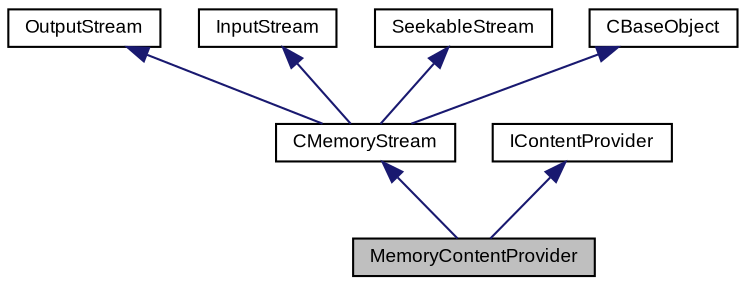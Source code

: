digraph G
{
  bgcolor="transparent";
  edge [fontname="Arial",fontsize="9",labelfontname="Arial",labelfontsize="9"];
  node [fontname="Arial",fontsize="9",shape=record];
  Node1 [label="MemoryContentProvider",height=0.2,width=0.4,color="black", fillcolor="grey75", style="filled" fontcolor="black"];
  Node2 -> Node1 [dir=back,color="midnightblue",fontsize="9",style="solid",fontname="Arial"];
  Node2 [label="CMemoryStream",height=0.2,width=0.4,color="black",URL="$class_v_s_t_g_u_i_1_1_c_memory_stream.html"];
  Node3 -> Node2 [dir=back,color="midnightblue",fontsize="9",style="solid",fontname="Arial"];
  Node3 [label="OutputStream",height=0.2,width=0.4,color="black",URL="$class_v_s_t_g_u_i_1_1_output_stream.html"];
  Node4 -> Node2 [dir=back,color="midnightblue",fontsize="9",style="solid",fontname="Arial"];
  Node4 [label="InputStream",height=0.2,width=0.4,color="black",URL="$class_v_s_t_g_u_i_1_1_input_stream.html"];
  Node5 -> Node2 [dir=back,color="midnightblue",fontsize="9",style="solid",fontname="Arial"];
  Node5 [label="SeekableStream",height=0.2,width=0.4,color="black",URL="$class_v_s_t_g_u_i_1_1_seekable_stream.html"];
  Node6 -> Node2 [dir=back,color="midnightblue",fontsize="9",style="solid",fontname="Arial"];
  Node6 [label="CBaseObject",height=0.2,width=0.4,color="black",URL="$class_v_s_t_g_u_i_1_1_c_base_object.html",tooltip="Base Object with reference counter."];
  Node7 -> Node1 [dir=back,color="midnightblue",fontsize="9",style="solid",fontname="Arial"];
  Node7 [label="IContentProvider",height=0.2,width=0.4,color="black",URL="$class_v_s_t_g_u_i_1_1_xml_1_1_i_content_provider.html"];
}
